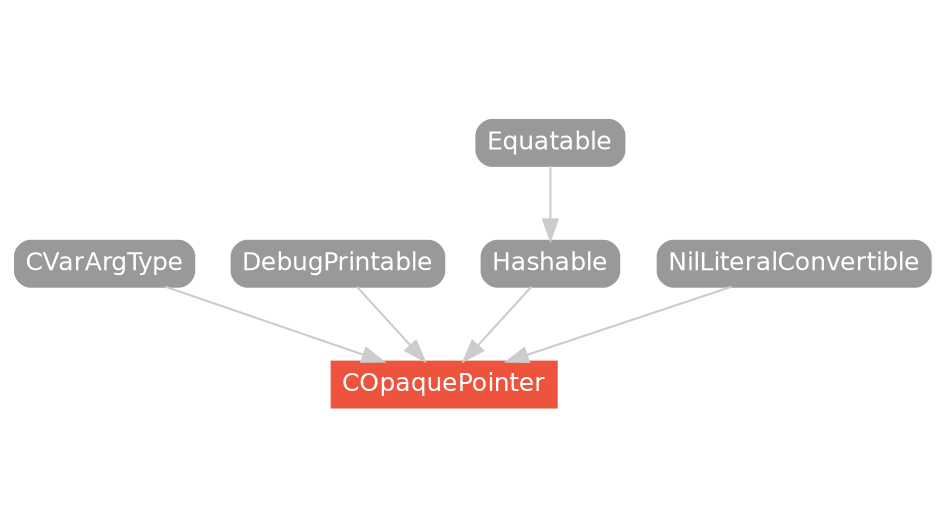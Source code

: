 strict digraph "COpaquePointer - Type Hierarchy - SwiftDoc.org" {
    pad="0.1,0.8"
    node [shape=box, style="filled,rounded", color="#999999", fillcolor="#999999", fontcolor=white, fontname=Helvetica, fontnames="Helvetica,sansserif", fontsize=12, margin="0.07,0.05", height="0.3"]
    edge [color="#cccccc"]
    "COpaquePointer" [URL="/type/COpaquePointer/", style="filled", fillcolor="#ee543d", color="#ee543d"]
    "CVarArgType" [URL="/protocol/CVarArgType/hierarchy/"]
    "DebugPrintable" [URL="/protocol/DebugPrintable/hierarchy/"]
    "Equatable" [URL="/protocol/Equatable/hierarchy/"]
    "Hashable" [URL="/protocol/Hashable/hierarchy/"]
    "NilLiteralConvertible" [URL="/protocol/NilLiteralConvertible/hierarchy/"]    "Hashable" -> "COpaquePointer"
    "NilLiteralConvertible" -> "COpaquePointer"
    "DebugPrintable" -> "COpaquePointer"
    "CVarArgType" -> "COpaquePointer"
    "Equatable" -> "Hashable"
    subgraph Types {
        rank = max; "COpaquePointer";
    }
}
